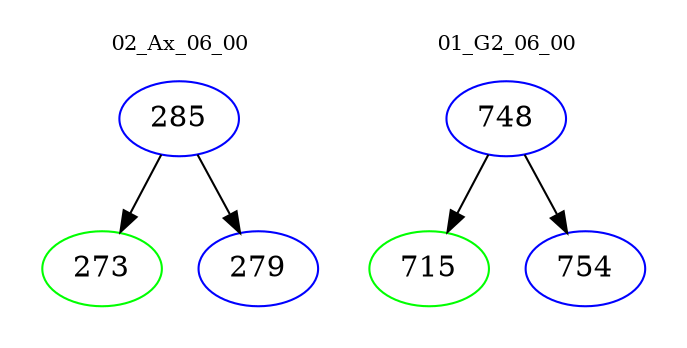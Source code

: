 digraph{
subgraph cluster_0 {
color = white
label = "02_Ax_06_00";
fontsize=10;
T0_285 [label="285", color="blue"]
T0_285 -> T0_273 [color="black"]
T0_273 [label="273", color="green"]
T0_285 -> T0_279 [color="black"]
T0_279 [label="279", color="blue"]
}
subgraph cluster_1 {
color = white
label = "01_G2_06_00";
fontsize=10;
T1_748 [label="748", color="blue"]
T1_748 -> T1_715 [color="black"]
T1_715 [label="715", color="green"]
T1_748 -> T1_754 [color="black"]
T1_754 [label="754", color="blue"]
}
}

